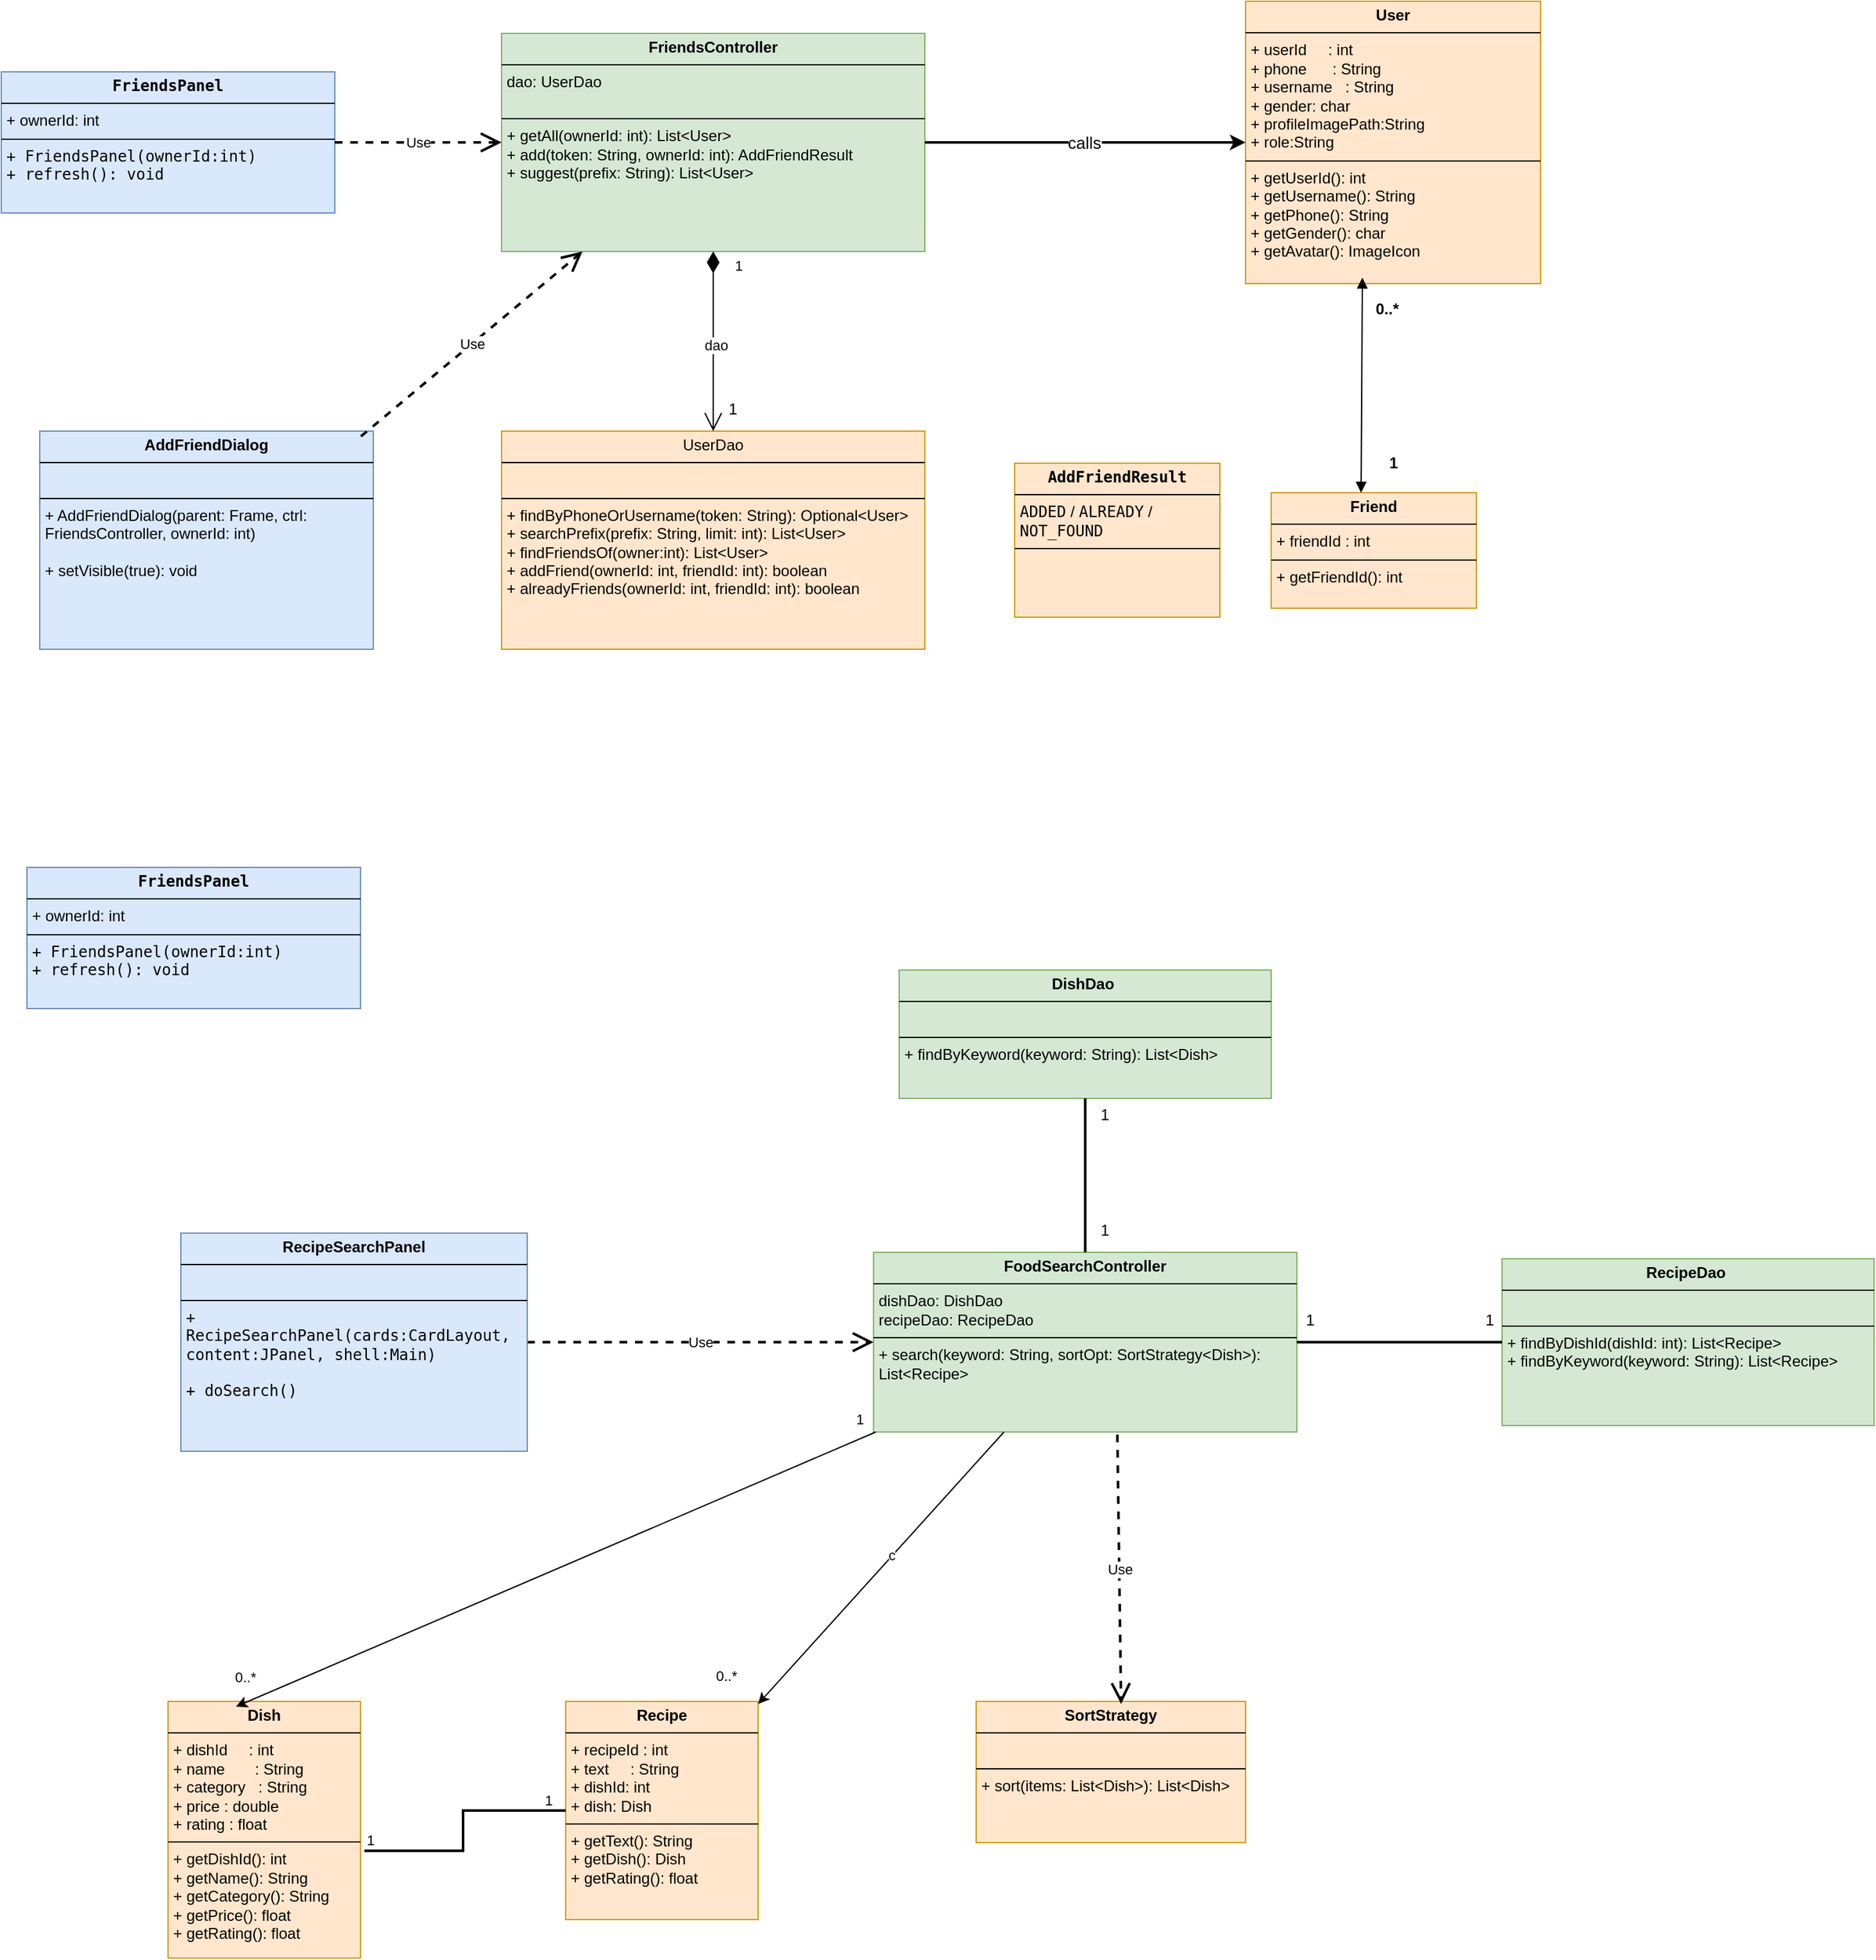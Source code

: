<mxfile version="27.0.2">
  <diagram id="C5RBs43oDa-KdzZeNtuy" name="Page-1">
    <mxGraphModel dx="1678" dy="999" grid="1" gridSize="10" guides="1" tooltips="1" connect="1" arrows="1" fold="1" page="1" pageScale="1" pageWidth="827" pageHeight="1169" math="0" shadow="0">
      <root>
        <mxCell id="WIyWlLk6GJQsqaUBKTNV-0" />
        <mxCell id="WIyWlLk6GJQsqaUBKTNV-1" parent="WIyWlLk6GJQsqaUBKTNV-0" />
        <mxCell id="2RWeuXs_AZm_0LKJR2-6-0" value="&lt;p style=&quot;margin:0px;margin-top:4px;text-align:center;&quot;&gt;&lt;code data-end=&quot;655&quot; data-start=&quot;641&quot;&gt;&lt;b&gt;FriendsPanel&lt;/b&gt;&lt;/code&gt;&lt;/p&gt;&lt;hr size=&quot;1&quot; style=&quot;border-style:solid;&quot;&gt;&lt;p style=&quot;margin:0px;margin-left:4px;&quot;&gt;+ ownerId: int&lt;/p&gt;&lt;hr size=&quot;1&quot; style=&quot;border-style:solid;&quot;&gt;&lt;p style=&quot;margin:0px;margin-left:4px;&quot;&gt;&lt;code data-end=&quot;428&quot; data-start=&quot;399&quot;&gt;+ FriendsPanel(ownerId:int)&lt;/code&gt;&lt;br&gt;&lt;code data-end=&quot;451&quot; data-start=&quot;432&quot;&gt;+ refresh(): void&lt;/code&gt;&lt;/p&gt;" style="verticalAlign=top;align=left;overflow=fill;html=1;whiteSpace=wrap;fillColor=#dae8fc;strokeColor=#6c8ebf;" parent="WIyWlLk6GJQsqaUBKTNV-1" vertex="1">
          <mxGeometry x="70" y="90" width="260" height="110" as="geometry" />
        </mxCell>
        <mxCell id="2RWeuXs_AZm_0LKJR2-6-1" value="&lt;p style=&quot;margin:0px;margin-top:4px;text-align:center;&quot;&gt;&lt;b&gt;FriendsController&lt;/b&gt;&lt;/p&gt;&lt;hr size=&quot;1&quot; style=&quot;border-style:solid;&quot;&gt;&lt;p style=&quot;margin:0px;margin-left:4px;&quot;&gt;dao: UserDao&lt;/p&gt;&lt;div&gt;&lt;br&gt;&lt;/div&gt;&lt;hr size=&quot;1&quot; style=&quot;border-style:solid;&quot;&gt;&lt;p style=&quot;margin:0px;margin-left:4px;&quot;&gt;&lt;span style=&quot;background-color: transparent; color: light-dark(rgb(0, 0, 0), rgb(255, 255, 255));&quot;&gt;+ getAll(ownerId: int): List&amp;lt;User&amp;gt;&lt;/span&gt;&lt;/p&gt;&lt;p style=&quot;margin:0px;margin-left:4px;&quot;&gt;+ add(token: String, ownerId: int): AddFriendResult&lt;/p&gt;&lt;p style=&quot;margin:0px;margin-left:4px;&quot;&gt;+ suggest(prefix: String): List&amp;lt;User&amp;gt;&lt;/p&gt;" style="verticalAlign=top;align=left;overflow=fill;html=1;whiteSpace=wrap;fillColor=#d5e8d4;strokeColor=#82b366;" parent="WIyWlLk6GJQsqaUBKTNV-1" vertex="1">
          <mxGeometry x="460" y="60" width="330" height="170" as="geometry" />
        </mxCell>
        <mxCell id="2RWeuXs_AZm_0LKJR2-6-5" value="&lt;p style=&quot;margin:0px;margin-top:4px;text-align:center;&quot;&gt;&lt;b&gt;User&lt;/b&gt;&lt;/p&gt;&lt;hr size=&quot;1&quot; style=&quot;border-style:solid;&quot;&gt;&lt;p style=&quot;margin:0px;margin-left:4px;&quot;&gt;&lt;span style=&quot;background-color: transparent;&quot;&gt;+ userId&amp;nbsp; &amp;nbsp; &amp;nbsp;: int&lt;/span&gt;&lt;/p&gt;&lt;p style=&quot;margin:0px;margin-left:4px;&quot;&gt;+ phone&amp;nbsp; &amp;nbsp; &amp;nbsp; : String&lt;/p&gt;&lt;p style=&quot;margin:0px;margin-left:4px;&quot;&gt;+ username&amp;nbsp; &amp;nbsp;: String&lt;/p&gt;&lt;p style=&quot;margin:0px;margin-left:4px;&quot;&gt;+ gender: char&lt;/p&gt;&lt;p style=&quot;margin:0px;margin-left:4px;&quot;&gt;+&amp;nbsp;profileImagePath:String&lt;/p&gt;&lt;p style=&quot;margin:0px;margin-left:4px;&quot;&gt;+&amp;nbsp;role:String&lt;/p&gt;&lt;hr size=&quot;1&quot; style=&quot;border-style:solid;&quot;&gt;&lt;p style=&quot;margin:0px;margin-left:4px;&quot;&gt;+ getUserId(): int&lt;/p&gt;&lt;p style=&quot;margin:0px;margin-left:4px;&quot;&gt;+ getUsername(): String&lt;/p&gt;&lt;p style=&quot;margin:0px;margin-left:4px;&quot;&gt;+ getPhone(): String&lt;/p&gt;&lt;p style=&quot;margin:0px;margin-left:4px;&quot;&gt;+ getGender(): char&lt;/p&gt;&lt;p style=&quot;margin:0px;margin-left:4px;&quot;&gt;+ getAvatar(): ImageIcon&lt;/p&gt;" style="verticalAlign=top;align=left;overflow=fill;html=1;whiteSpace=wrap;fillColor=#ffe6cc;strokeColor=#d79b00;" parent="WIyWlLk6GJQsqaUBKTNV-1" vertex="1">
          <mxGeometry x="1040" y="35" width="230" height="220" as="geometry" />
        </mxCell>
        <mxCell id="2RWeuXs_AZm_0LKJR2-6-7" value="&lt;p style=&quot;margin:0px;margin-top:4px;text-align:center;&quot;&gt;&lt;b&gt;Friend&lt;/b&gt;&lt;/p&gt;&lt;hr size=&quot;1&quot; style=&quot;border-style:solid;&quot;&gt;&lt;p style=&quot;margin:0px;margin-left:4px;&quot;&gt;+ friendId : int&lt;/p&gt;&lt;hr size=&quot;1&quot; style=&quot;border-style:solid;&quot;&gt;&lt;p style=&quot;margin:0px;margin-left:4px;&quot;&gt;+ getFriendId(): int&lt;/p&gt;" style="verticalAlign=top;align=left;overflow=fill;html=1;whiteSpace=wrap;fillColor=#ffe6cc;strokeColor=#d79b00;" parent="WIyWlLk6GJQsqaUBKTNV-1" vertex="1">
          <mxGeometry x="1060" y="418" width="160" height="90" as="geometry" />
        </mxCell>
        <mxCell id="2RWeuXs_AZm_0LKJR2-6-8" value="Use" style="endArrow=open;endSize=12;dashed=1;html=1;rounded=0;strokeWidth=2;" parent="WIyWlLk6GJQsqaUBKTNV-1" source="2RWeuXs_AZm_0LKJR2-6-0" target="2RWeuXs_AZm_0LKJR2-6-1" edge="1">
          <mxGeometry width="160" relative="1" as="geometry">
            <mxPoint x="330" y="240" as="sourcePoint" />
            <mxPoint x="490" y="240" as="targetPoint" />
            <mxPoint as="offset" />
          </mxGeometry>
        </mxCell>
        <mxCell id="2RWeuXs_AZm_0LKJR2-6-9" value="" style="endArrow=classic;html=1;rounded=0;strokeWidth=2;" parent="WIyWlLk6GJQsqaUBKTNV-1" source="2RWeuXs_AZm_0LKJR2-6-1" target="2RWeuXs_AZm_0LKJR2-6-5" edge="1">
          <mxGeometry width="50" height="50" relative="1" as="geometry">
            <mxPoint x="390" y="360" as="sourcePoint" />
            <mxPoint x="440" y="310" as="targetPoint" />
          </mxGeometry>
        </mxCell>
        <mxCell id="2RWeuXs_AZm_0LKJR2-6-33" value="&lt;font style=&quot;font-size: 13px;&quot;&gt;calls&lt;/font&gt;" style="edgeLabel;html=1;align=center;verticalAlign=middle;resizable=0;points=[];" parent="2RWeuXs_AZm_0LKJR2-6-9" vertex="1" connectable="0">
          <mxGeometry x="-0.014" relative="1" as="geometry">
            <mxPoint as="offset" />
          </mxGeometry>
        </mxCell>
        <mxCell id="2RWeuXs_AZm_0LKJR2-6-16" value="&lt;p style=&quot;margin:0px;margin-top:4px;text-align:center;&quot;&gt;&lt;b&gt;FoodSearchController&lt;/b&gt;&lt;/p&gt;&lt;hr size=&quot;1&quot; style=&quot;border-style:solid;&quot;&gt;&lt;p style=&quot;margin:0px;margin-left:4px;&quot;&gt;dishDao: DishDao&lt;/p&gt;&lt;p style=&quot;margin:0px;margin-left:4px;&quot;&gt;recipeDao: RecipeDao&lt;/p&gt;&lt;hr size=&quot;1&quot; style=&quot;border-style:solid;&quot;&gt;&lt;p style=&quot;margin:0px;margin-left:4px;&quot;&gt;+ search(keyword: String, sortOpt: SortStrategy&amp;lt;Dish&amp;gt;): List&amp;lt;Recipe&amp;gt;&lt;/p&gt;" style="verticalAlign=top;align=left;overflow=fill;html=1;whiteSpace=wrap;fillColor=#d5e8d4;strokeColor=#82b366;" parent="WIyWlLk6GJQsqaUBKTNV-1" vertex="1">
          <mxGeometry x="750" y="1010" width="330" height="140" as="geometry" />
        </mxCell>
        <mxCell id="2RWeuXs_AZm_0LKJR2-6-17" value="&lt;p style=&quot;margin:0px;margin-top:4px;text-align:center;&quot;&gt;&lt;b&gt;Dish&lt;/b&gt;&lt;/p&gt;&lt;hr size=&quot;1&quot; style=&quot;border-style:solid;&quot;&gt;&lt;p style=&quot;margin:0px;margin-left:4px;&quot;&gt;&lt;span style=&quot;background-color: transparent; color: light-dark(rgb(0, 0, 0), rgb(255, 255, 255));&quot;&gt;+ dishId&amp;nbsp; &amp;nbsp; &amp;nbsp;: int&lt;/span&gt;&lt;/p&gt;&lt;p style=&quot;margin:0px;margin-left:4px;&quot;&gt;+ name&amp;nbsp; &amp;nbsp; &amp;nbsp; &amp;nbsp;: String&lt;/p&gt;&lt;p style=&quot;margin:0px;margin-left:4px;&quot;&gt;+ category&amp;nbsp; &amp;nbsp;: String&lt;/p&gt;&lt;p style=&quot;margin:0px;margin-left:4px;&quot;&gt;+ price : double&lt;/p&gt;&lt;p style=&quot;margin:0px;margin-left:4px;&quot;&gt;+ rating : float&lt;/p&gt;&lt;hr size=&quot;1&quot; style=&quot;border-style:solid;&quot;&gt;&lt;p style=&quot;margin:0px;margin-left:4px;&quot;&gt;+ getDishId(): int&lt;/p&gt;&lt;p style=&quot;margin:0px;margin-left:4px;&quot;&gt;+ getName(): String&lt;/p&gt;&lt;p style=&quot;margin:0px;margin-left:4px;&quot;&gt;+ getCategory(): String&lt;/p&gt;&lt;p style=&quot;margin:0px;margin-left:4px;&quot;&gt;+ getPrice(): float&lt;/p&gt;&lt;p style=&quot;margin:0px;margin-left:4px;&quot;&gt;+ getRating(): float&lt;/p&gt;" style="verticalAlign=top;align=left;overflow=fill;html=1;whiteSpace=wrap;fillColor=#ffe6cc;strokeColor=#d79b00;" parent="WIyWlLk6GJQsqaUBKTNV-1" vertex="1">
          <mxGeometry x="200" y="1360" width="150" height="200" as="geometry" />
        </mxCell>
        <mxCell id="2RWeuXs_AZm_0LKJR2-6-18" value="&lt;p style=&quot;margin:0px;margin-top:4px;text-align:center;&quot;&gt;&lt;b&gt;Recipe&lt;/b&gt;&lt;/p&gt;&lt;hr size=&quot;1&quot; style=&quot;border-style:solid;&quot;&gt;&lt;p style=&quot;margin:0px;margin-left:4px;&quot;&gt;&lt;span style=&quot;background-color: transparent; color: light-dark(rgb(0, 0, 0), rgb(255, 255, 255));&quot;&gt;+ recipeId : int&lt;/span&gt;&lt;/p&gt;&lt;p style=&quot;margin:0px;margin-left:4px;&quot;&gt;+ text&amp;nbsp; &amp;nbsp; &amp;nbsp;: String&lt;/p&gt;&lt;p style=&quot;margin:0px;margin-left:4px;&quot;&gt;+ dishId: int&lt;/p&gt;&lt;p style=&quot;margin:0px;margin-left:4px;&quot;&gt;+ dish: Dish&lt;/p&gt;&lt;hr size=&quot;1&quot; style=&quot;border-style:solid;&quot;&gt;&lt;p style=&quot;margin:0px;margin-left:4px;&quot;&gt;+ getText(): String&lt;/p&gt;&lt;p style=&quot;margin:0px;margin-left:4px;&quot;&gt;+ getDish(): Dish&lt;/p&gt;&lt;p style=&quot;margin:0px;margin-left:4px;&quot;&gt;+ getRating(): float&lt;/p&gt;" style="verticalAlign=top;align=left;overflow=fill;html=1;whiteSpace=wrap;fillColor=#ffe6cc;strokeColor=#d79b00;" parent="WIyWlLk6GJQsqaUBKTNV-1" vertex="1">
          <mxGeometry x="510" y="1360" width="150" height="170" as="geometry" />
        </mxCell>
        <mxCell id="2RWeuXs_AZm_0LKJR2-6-20" value="&lt;p style=&quot;margin:0px;margin-top:4px;text-align:center;&quot;&gt;&lt;b&gt;SortStrategy&lt;/b&gt;&lt;/p&gt;&lt;hr size=&quot;1&quot; style=&quot;border-style:solid;&quot;&gt;&lt;p style=&quot;margin:0px;margin-left:4px;&quot;&gt;&lt;br&gt;&lt;/p&gt;&lt;hr size=&quot;1&quot; style=&quot;border-style:solid;&quot;&gt;&lt;p style=&quot;margin:0px;margin-left:4px;&quot;&gt;+ sort(items: List&amp;lt;Dish&amp;gt;): List&amp;lt;Dish&amp;gt;&lt;/p&gt;" style="verticalAlign=top;align=left;overflow=fill;html=1;whiteSpace=wrap;fillColor=#ffe6cc;strokeColor=#d79b00;" parent="WIyWlLk6GJQsqaUBKTNV-1" vertex="1">
          <mxGeometry x="830" y="1360" width="210" height="109.98" as="geometry" />
        </mxCell>
        <mxCell id="2RWeuXs_AZm_0LKJR2-6-21" value="Use" style="endArrow=open;endSize=12;dashed=1;html=1;rounded=0;strokeWidth=2;" parent="WIyWlLk6GJQsqaUBKTNV-1" source="6yqQu0JvHWZtlZipxQ6C-36" target="2RWeuXs_AZm_0LKJR2-6-16" edge="1">
          <mxGeometry width="160" relative="1" as="geometry">
            <mxPoint x="470" y="1080" as="sourcePoint" />
            <mxPoint x="820" y="1200" as="targetPoint" />
          </mxGeometry>
        </mxCell>
        <mxCell id="2RWeuXs_AZm_0LKJR2-6-22" value="" style="endArrow=classic;html=1;rounded=0;entryX=0.353;entryY=0.02;entryDx=0;entryDy=0;entryPerimeter=0;" parent="WIyWlLk6GJQsqaUBKTNV-1" source="2RWeuXs_AZm_0LKJR2-6-16" target="2RWeuXs_AZm_0LKJR2-6-17" edge="1">
          <mxGeometry width="50" height="50" relative="1" as="geometry">
            <mxPoint x="710" y="1220" as="sourcePoint" />
            <mxPoint x="760" y="1170" as="targetPoint" />
          </mxGeometry>
        </mxCell>
        <mxCell id="2RWeuXs_AZm_0LKJR2-6-35" value="1" style="edgeLabel;html=1;align=center;verticalAlign=middle;resizable=0;points=[];" parent="2RWeuXs_AZm_0LKJR2-6-22" vertex="1" connectable="0">
          <mxGeometry x="-0.944" y="2" relative="1" as="geometry">
            <mxPoint y="-18" as="offset" />
          </mxGeometry>
        </mxCell>
        <mxCell id="2RWeuXs_AZm_0LKJR2-6-36" value="0..*" style="edgeLabel;html=1;align=center;verticalAlign=middle;resizable=0;points=[];" parent="2RWeuXs_AZm_0LKJR2-6-22" vertex="1" connectable="0">
          <mxGeometry x="0.923" y="-3" relative="1" as="geometry">
            <mxPoint x="-11" y="-12" as="offset" />
          </mxGeometry>
        </mxCell>
        <mxCell id="2RWeuXs_AZm_0LKJR2-6-24" value="" style="endArrow=classic;html=1;rounded=0;" parent="WIyWlLk6GJQsqaUBKTNV-1" source="2RWeuXs_AZm_0LKJR2-6-16" target="2RWeuXs_AZm_0LKJR2-6-18" edge="1">
          <mxGeometry width="50" height="50" relative="1" as="geometry">
            <mxPoint x="761" y="1160" as="sourcePoint" />
            <mxPoint x="263" y="1373" as="targetPoint" />
          </mxGeometry>
        </mxCell>
        <mxCell id="2RWeuXs_AZm_0LKJR2-6-25" value="c" style="edgeLabel;html=1;align=center;verticalAlign=middle;resizable=0;points=[];" parent="2RWeuXs_AZm_0LKJR2-6-24" vertex="1" connectable="0">
          <mxGeometry x="-0.094" y="-2" relative="1" as="geometry">
            <mxPoint y="1" as="offset" />
          </mxGeometry>
        </mxCell>
        <mxCell id="2RWeuXs_AZm_0LKJR2-6-40" value="0..*" style="edgeLabel;html=1;align=center;verticalAlign=middle;resizable=0;points=[];" parent="WIyWlLk6GJQsqaUBKTNV-1" vertex="1" connectable="0">
          <mxGeometry x="269.996" y="1350.024" as="geometry">
            <mxPoint x="365" y="-10" as="offset" />
          </mxGeometry>
        </mxCell>
        <mxCell id="6yqQu0JvHWZtlZipxQ6C-0" value="&lt;p style=&quot;margin:0px;margin-top:4px;text-align:center;&quot;&gt;&lt;b&gt;AddFriendDialog&lt;/b&gt;&lt;/p&gt;&lt;hr size=&quot;1&quot; style=&quot;border-style:solid;&quot;&gt;&lt;p style=&quot;margin:0px;margin-left:4px;&quot;&gt;&lt;br&gt;&lt;/p&gt;&lt;hr size=&quot;1&quot; style=&quot;border-style:solid;&quot;&gt;&lt;p style=&quot;margin:0px;margin-left:4px;&quot;&gt;+ AddFriendDialog(parent: Frame, ctrl: FriendsController, ownerId: int)&lt;/p&gt;&lt;p style=&quot;margin:0px;margin-left:4px;&quot;&gt;&lt;br&gt;&lt;/p&gt;&lt;p style=&quot;margin:0px;margin-left:4px;&quot;&gt;+ setVisible(true): void&lt;/p&gt;" style="verticalAlign=top;align=left;overflow=fill;html=1;whiteSpace=wrap;fillColor=#dae8fc;strokeColor=#6c8ebf;" vertex="1" parent="WIyWlLk6GJQsqaUBKTNV-1">
          <mxGeometry x="100" y="370" width="260" height="170" as="geometry" />
        </mxCell>
        <mxCell id="6yqQu0JvHWZtlZipxQ6C-1" value="Use" style="endArrow=open;endSize=12;dashed=1;html=1;rounded=0;exitX=0.963;exitY=0.024;exitDx=0;exitDy=0;exitPerimeter=0;strokeWidth=2;" edge="1" parent="WIyWlLk6GJQsqaUBKTNV-1" source="6yqQu0JvHWZtlZipxQ6C-0" target="2RWeuXs_AZm_0LKJR2-6-1">
          <mxGeometry width="160" relative="1" as="geometry">
            <mxPoint x="280" y="143" as="sourcePoint" />
            <mxPoint x="470" y="149" as="targetPoint" />
          </mxGeometry>
        </mxCell>
        <mxCell id="6yqQu0JvHWZtlZipxQ6C-2" value="&lt;p style=&quot;margin:0px;margin-top:4px;text-align:center;&quot;&gt;&lt;code data-end=&quot;1934&quot; data-start=&quot;1917&quot;&gt;&lt;b&gt;AddFriendResult&lt;/b&gt;&lt;/code&gt;&lt;/p&gt;&lt;hr size=&quot;1&quot; style=&quot;border-style:solid;&quot;&gt;&lt;p style=&quot;margin:0px;margin-left:4px;&quot;&gt;&lt;code data-end=&quot;1780&quot; data-start=&quot;1773&quot;&gt;ADDED&lt;/code&gt; / &lt;code data-end=&quot;1792&quot; data-start=&quot;1783&quot;&gt;ALREADY&lt;/code&gt; / &lt;code data-end=&quot;1806&quot; data-start=&quot;1795&quot;&gt;NOT_FOUND&lt;/code&gt;&lt;/p&gt;&lt;hr size=&quot;1&quot; style=&quot;border-style:solid;&quot;&gt;&lt;p style=&quot;margin:0px;margin-left:4px;&quot;&gt;&lt;br&gt;&lt;/p&gt;" style="verticalAlign=top;align=left;overflow=fill;html=1;whiteSpace=wrap;fillColor=#ffe6cc;strokeColor=#d79b00;" vertex="1" parent="WIyWlLk6GJQsqaUBKTNV-1">
          <mxGeometry x="860" y="395" width="160" height="120" as="geometry" />
        </mxCell>
        <mxCell id="6yqQu0JvHWZtlZipxQ6C-6" value="" style="endArrow=none;html=1;edgeStyle=orthogonalEdgeStyle;rounded=0;entryX=0;entryY=0.5;entryDx=0;entryDy=0;exitX=1.02;exitY=0.582;exitDx=0;exitDy=0;exitPerimeter=0;strokeWidth=2;" edge="1" parent="WIyWlLk6GJQsqaUBKTNV-1" source="2RWeuXs_AZm_0LKJR2-6-17" target="2RWeuXs_AZm_0LKJR2-6-18">
          <mxGeometry relative="1" as="geometry">
            <mxPoint x="330" y="1570" as="sourcePoint" />
            <mxPoint x="510" y="1570" as="targetPoint" />
          </mxGeometry>
        </mxCell>
        <mxCell id="6yqQu0JvHWZtlZipxQ6C-7" value="1" style="edgeLabel;resizable=0;html=1;align=left;verticalAlign=bottom;" connectable="0" vertex="1" parent="6yqQu0JvHWZtlZipxQ6C-6">
          <mxGeometry x="-1" relative="1" as="geometry" />
        </mxCell>
        <mxCell id="6yqQu0JvHWZtlZipxQ6C-8" value="1" style="edgeLabel;resizable=0;html=1;align=right;verticalAlign=bottom;" connectable="0" vertex="1" parent="6yqQu0JvHWZtlZipxQ6C-6">
          <mxGeometry x="1" relative="1" as="geometry">
            <mxPoint x="-10" as="offset" />
          </mxGeometry>
        </mxCell>
        <mxCell id="6yqQu0JvHWZtlZipxQ6C-12" value="&lt;p style=&quot;margin:0px;margin-top:4px;text-align:center;&quot;&gt;&lt;b&gt;DishDao&amp;nbsp;&lt;/b&gt;&lt;/p&gt;&lt;hr size=&quot;1&quot; style=&quot;border-style:solid;&quot;&gt;&lt;p style=&quot;margin:0px;margin-left:4px;&quot;&gt;&lt;span style=&quot;background-color: transparent; color: light-dark(rgb(0, 0, 0), rgb(255, 255, 255));&quot;&gt;&lt;br&gt;&lt;/span&gt;&lt;/p&gt;&lt;hr size=&quot;1&quot; style=&quot;border-style:solid;&quot;&gt;&lt;p style=&quot;margin:0px;margin-left:4px;&quot;&gt;+ findByKeyword(keyword: String): List&amp;lt;Dish&amp;gt;&lt;/p&gt;" style="verticalAlign=top;align=left;overflow=fill;html=1;whiteSpace=wrap;fillColor=#d5e8d4;strokeColor=#82b366;" vertex="1" parent="WIyWlLk6GJQsqaUBKTNV-1">
          <mxGeometry x="770" y="790" width="290" height="100" as="geometry" />
        </mxCell>
        <mxCell id="6yqQu0JvHWZtlZipxQ6C-13" value="&lt;p style=&quot;margin:0px;margin-top:4px;text-align:center;&quot;&gt;&lt;b&gt;RecipeDao&amp;nbsp;&lt;/b&gt;&lt;/p&gt;&lt;hr size=&quot;1&quot; style=&quot;border-style:solid;&quot;&gt;&lt;p style=&quot;margin:0px;margin-left:4px;&quot;&gt;&lt;br&gt;&lt;/p&gt;&lt;hr size=&quot;1&quot; style=&quot;border-style:solid;&quot;&gt;&lt;p style=&quot;margin:0px;margin-left:4px;&quot;&gt;+ findByDishId(dishId: int): List&amp;lt;Recipe&amp;gt;&lt;/p&gt;&lt;p style=&quot;margin:0px;margin-left:4px;&quot;&gt;+ findByKeyword(keyword: String): List&amp;lt;Recipe&amp;gt;&amp;nbsp;&lt;/p&gt;" style="verticalAlign=top;align=left;overflow=fill;html=1;whiteSpace=wrap;fillColor=#d5e8d4;strokeColor=#82b366;" vertex="1" parent="WIyWlLk6GJQsqaUBKTNV-1">
          <mxGeometry x="1240" y="1015" width="290" height="130" as="geometry" />
        </mxCell>
        <mxCell id="6yqQu0JvHWZtlZipxQ6C-14" value="" style="endArrow=none;startArrow=none;endFill=0;startFill=0;endSize=8;html=1;verticalAlign=bottom;labelBackgroundColor=none;strokeWidth=2;rounded=0;" edge="1" parent="WIyWlLk6GJQsqaUBKTNV-1" source="6yqQu0JvHWZtlZipxQ6C-12" target="2RWeuXs_AZm_0LKJR2-6-16">
          <mxGeometry width="160" relative="1" as="geometry">
            <mxPoint x="660" y="1130" as="sourcePoint" />
            <mxPoint x="820" y="1130" as="targetPoint" />
          </mxGeometry>
        </mxCell>
        <mxCell id="6yqQu0JvHWZtlZipxQ6C-15" value="" style="endArrow=none;startArrow=none;endFill=0;startFill=0;endSize=8;html=1;verticalAlign=bottom;labelBackgroundColor=none;strokeWidth=2;rounded=0;" edge="1" parent="WIyWlLk6GJQsqaUBKTNV-1" source="6yqQu0JvHWZtlZipxQ6C-13" target="2RWeuXs_AZm_0LKJR2-6-16">
          <mxGeometry width="160" relative="1" as="geometry">
            <mxPoint x="925" y="900" as="sourcePoint" />
            <mxPoint x="925" y="1020" as="targetPoint" />
          </mxGeometry>
        </mxCell>
        <mxCell id="6yqQu0JvHWZtlZipxQ6C-16" value="&lt;p style=&quot;margin:0px;margin-top:4px;text-align:center;&quot;&gt;UserDao&lt;/p&gt;&lt;hr size=&quot;1&quot; style=&quot;border-style:solid;&quot;&gt;&lt;p style=&quot;margin:0px;margin-left:4px;&quot;&gt;&lt;br&gt;&lt;/p&gt;&lt;hr size=&quot;1&quot; style=&quot;border-style:solid;&quot;&gt;&lt;p style=&quot;margin:0px;margin-left:4px;&quot;&gt;+ findByPhoneOrUsername(token: String): Optional&amp;lt;User&amp;gt;&lt;/p&gt;&lt;p style=&quot;margin:0px;margin-left:4px;&quot;&gt;+ searchPrefix(prefix: String, limit: int): List&amp;lt;User&amp;gt;&lt;/p&gt;&lt;p style=&quot;margin:0px;margin-left:4px;&quot;&gt;+ findFriendsOf(owner:int): List&amp;lt;User&amp;gt;&lt;/p&gt;&lt;p style=&quot;margin:0px;margin-left:4px;&quot;&gt;+ addFriend(ownerId: int, friendId: int): boolean&lt;/p&gt;&lt;p style=&quot;margin:0px;margin-left:4px;&quot;&gt;+ alreadyFriends(ownerId: int, friendId: int): boolean&lt;/p&gt;&lt;p style=&quot;margin:0px;margin-left:4px;&quot;&gt;&lt;br&gt;&lt;/p&gt;&lt;p style=&quot;margin:0px;margin-left:4px;&quot;&gt;&lt;br&gt;&lt;/p&gt;&lt;p style=&quot;margin:0px;margin-left:4px;&quot;&gt;&lt;br&gt;&lt;/p&gt;" style="verticalAlign=top;align=left;overflow=fill;html=1;whiteSpace=wrap;fillColor=#ffe6cc;strokeColor=#d79b00;" vertex="1" parent="WIyWlLk6GJQsqaUBKTNV-1">
          <mxGeometry x="460" y="370" width="330" height="170" as="geometry" />
        </mxCell>
        <mxCell id="6yqQu0JvHWZtlZipxQ6C-19" value="1" style="endArrow=open;html=1;endSize=12;startArrow=diamondThin;startSize=14;startFill=1;edgeStyle=orthogonalEdgeStyle;align=left;verticalAlign=bottom;rounded=0;" edge="1" parent="WIyWlLk6GJQsqaUBKTNV-1" source="2RWeuXs_AZm_0LKJR2-6-1" target="6yqQu0JvHWZtlZipxQ6C-16">
          <mxGeometry x="-0.714" y="15" relative="1" as="geometry">
            <mxPoint x="720" y="350" as="sourcePoint" />
            <mxPoint x="880" y="350" as="targetPoint" />
            <mxPoint as="offset" />
          </mxGeometry>
        </mxCell>
        <mxCell id="6yqQu0JvHWZtlZipxQ6C-27" value="dao" style="edgeLabel;html=1;align=center;verticalAlign=middle;resizable=0;points=[];" vertex="1" connectable="0" parent="6yqQu0JvHWZtlZipxQ6C-19">
          <mxGeometry x="0.043" y="2" relative="1" as="geometry">
            <mxPoint as="offset" />
          </mxGeometry>
        </mxCell>
        <mxCell id="6yqQu0JvHWZtlZipxQ6C-26" value="1" style="text;html=1;align=center;verticalAlign=middle;resizable=0;points=[];autosize=1;strokeColor=none;fillColor=none;" vertex="1" parent="WIyWlLk6GJQsqaUBKTNV-1">
          <mxGeometry x="625" y="338" width="30" height="30" as="geometry" />
        </mxCell>
        <mxCell id="6yqQu0JvHWZtlZipxQ6C-33" value="" style="endArrow=block;startArrow=block;endFill=1;startFill=1;html=1;rounded=0;entryX=0.396;entryY=0.979;entryDx=0;entryDy=0;entryPerimeter=0;exitX=0.438;exitY=0;exitDx=0;exitDy=0;exitPerimeter=0;" edge="1" parent="WIyWlLk6GJQsqaUBKTNV-1" source="2RWeuXs_AZm_0LKJR2-6-7" target="2RWeuXs_AZm_0LKJR2-6-5">
          <mxGeometry width="160" relative="1" as="geometry">
            <mxPoint x="820" y="310" as="sourcePoint" />
            <mxPoint x="980" y="310" as="targetPoint" />
          </mxGeometry>
        </mxCell>
        <mxCell id="6yqQu0JvHWZtlZipxQ6C-34" value="&lt;b&gt;0..*&lt;/b&gt;" style="text;html=1;align=center;verticalAlign=middle;resizable=0;points=[];autosize=1;strokeColor=none;fillColor=none;" vertex="1" parent="WIyWlLk6GJQsqaUBKTNV-1">
          <mxGeometry x="1130" y="260" width="40" height="30" as="geometry" />
        </mxCell>
        <mxCell id="6yqQu0JvHWZtlZipxQ6C-35" value="&lt;b&gt;1&lt;/b&gt;" style="text;html=1;align=center;verticalAlign=middle;resizable=0;points=[];autosize=1;strokeColor=none;fillColor=none;" vertex="1" parent="WIyWlLk6GJQsqaUBKTNV-1">
          <mxGeometry x="1140" y="380" width="30" height="30" as="geometry" />
        </mxCell>
        <mxCell id="6yqQu0JvHWZtlZipxQ6C-36" value="&lt;p style=&quot;margin:0px;margin-top:4px;text-align:center;&quot;&gt;&lt;b&gt;RecipeSearchPanel&lt;/b&gt;&lt;/p&gt;&lt;hr size=&quot;1&quot; style=&quot;border-style:solid;&quot;&gt;&lt;p style=&quot;margin:0px;margin-left:4px;&quot;&gt;&lt;br&gt;&lt;/p&gt;&lt;hr size=&quot;1&quot; style=&quot;border-style:solid;&quot;&gt;&lt;p style=&quot;margin:0px;margin-left:4px;&quot;&gt;&lt;span style=&quot;background-color: transparent;&quot;&gt;&lt;font face=&quot;monospace&quot;&gt;+ RecipeSearchPanel(cards:CardLayout,&amp;nbsp;&lt;/font&gt;&lt;/span&gt;&lt;/p&gt;&lt;p style=&quot;margin:0px;margin-left:4px;&quot;&gt;&lt;span style=&quot;background-color: transparent;&quot;&gt;&lt;font face=&quot;monospace&quot;&gt;content:JPanel, shell:Main)&lt;/font&gt;&lt;/span&gt;&lt;/p&gt;&lt;p style=&quot;margin:0px;margin-left:4px;&quot;&gt;&lt;span style=&quot;background-color: transparent;&quot;&gt;&lt;font face=&quot;monospace&quot;&gt;&lt;br&gt;&lt;/font&gt;&lt;/span&gt;&lt;/p&gt;&lt;p style=&quot;margin:0px;margin-left:4px;&quot;&gt;&lt;span style=&quot;background-color: transparent;&quot;&gt;&lt;font face=&quot;monospace&quot;&gt;+&amp;nbsp;&lt;/font&gt;&lt;/span&gt;&lt;span style=&quot;background-color: transparent;&quot;&gt;&lt;font face=&quot;monospace&quot;&gt;doSearch()&amp;nbsp; &amp;nbsp;&lt;/font&gt;&lt;/span&gt;&lt;/p&gt;" style="verticalAlign=top;align=left;overflow=fill;html=1;whiteSpace=wrap;fillColor=#dae8fc;strokeColor=#6c8ebf;" vertex="1" parent="WIyWlLk6GJQsqaUBKTNV-1">
          <mxGeometry x="210" y="995" width="270" height="170" as="geometry" />
        </mxCell>
        <mxCell id="6yqQu0JvHWZtlZipxQ6C-38" value="&lt;p style=&quot;margin:0px;margin-top:4px;text-align:center;&quot;&gt;&lt;code data-end=&quot;655&quot; data-start=&quot;641&quot;&gt;&lt;b&gt;FriendsPanel&lt;/b&gt;&lt;/code&gt;&lt;/p&gt;&lt;hr size=&quot;1&quot; style=&quot;border-style:solid;&quot;&gt;&lt;p style=&quot;margin:0px;margin-left:4px;&quot;&gt;+ ownerId: int&lt;/p&gt;&lt;hr size=&quot;1&quot; style=&quot;border-style:solid;&quot;&gt;&lt;p style=&quot;margin:0px;margin-left:4px;&quot;&gt;&lt;code data-end=&quot;428&quot; data-start=&quot;399&quot;&gt;+ FriendsPanel(ownerId:int)&lt;/code&gt;&lt;br&gt;&lt;code data-end=&quot;451&quot; data-start=&quot;432&quot;&gt;+ refresh(): void&lt;/code&gt;&lt;/p&gt;" style="verticalAlign=top;align=left;overflow=fill;html=1;whiteSpace=wrap;fillColor=#dae8fc;strokeColor=#6c8ebf;" vertex="1" parent="WIyWlLk6GJQsqaUBKTNV-1">
          <mxGeometry x="90" y="710" width="260" height="110" as="geometry" />
        </mxCell>
        <mxCell id="6yqQu0JvHWZtlZipxQ6C-40" value="Use" style="endArrow=open;endSize=12;dashed=1;html=1;rounded=0;strokeWidth=2;exitX=0.576;exitY=1.014;exitDx=0;exitDy=0;exitPerimeter=0;entryX=0.538;entryY=0.018;entryDx=0;entryDy=0;entryPerimeter=0;" edge="1" parent="WIyWlLk6GJQsqaUBKTNV-1" source="2RWeuXs_AZm_0LKJR2-6-16" target="2RWeuXs_AZm_0LKJR2-6-20">
          <mxGeometry width="160" relative="1" as="geometry">
            <mxPoint x="930" y="1240" as="sourcePoint" />
            <mxPoint x="1200" y="1240" as="targetPoint" />
          </mxGeometry>
        </mxCell>
        <mxCell id="6yqQu0JvHWZtlZipxQ6C-41" value="1" style="text;html=1;align=center;verticalAlign=middle;resizable=0;points=[];autosize=1;strokeColor=none;fillColor=none;" vertex="1" parent="WIyWlLk6GJQsqaUBKTNV-1">
          <mxGeometry x="915" y="978" width="30" height="30" as="geometry" />
        </mxCell>
        <mxCell id="6yqQu0JvHWZtlZipxQ6C-42" value="1" style="text;html=1;align=center;verticalAlign=middle;resizable=0;points=[];autosize=1;strokeColor=none;fillColor=none;" vertex="1" parent="WIyWlLk6GJQsqaUBKTNV-1">
          <mxGeometry x="915" y="888" width="30" height="30" as="geometry" />
        </mxCell>
        <mxCell id="6yqQu0JvHWZtlZipxQ6C-43" value="1" style="text;html=1;align=center;verticalAlign=middle;resizable=0;points=[];autosize=1;strokeColor=none;fillColor=none;" vertex="1" parent="WIyWlLk6GJQsqaUBKTNV-1">
          <mxGeometry x="1215" y="1048" width="30" height="30" as="geometry" />
        </mxCell>
        <mxCell id="6yqQu0JvHWZtlZipxQ6C-44" value="1" style="text;html=1;align=center;verticalAlign=middle;resizable=0;points=[];autosize=1;strokeColor=none;fillColor=none;" vertex="1" parent="WIyWlLk6GJQsqaUBKTNV-1">
          <mxGeometry x="1075" y="1048" width="30" height="30" as="geometry" />
        </mxCell>
      </root>
    </mxGraphModel>
  </diagram>
</mxfile>
